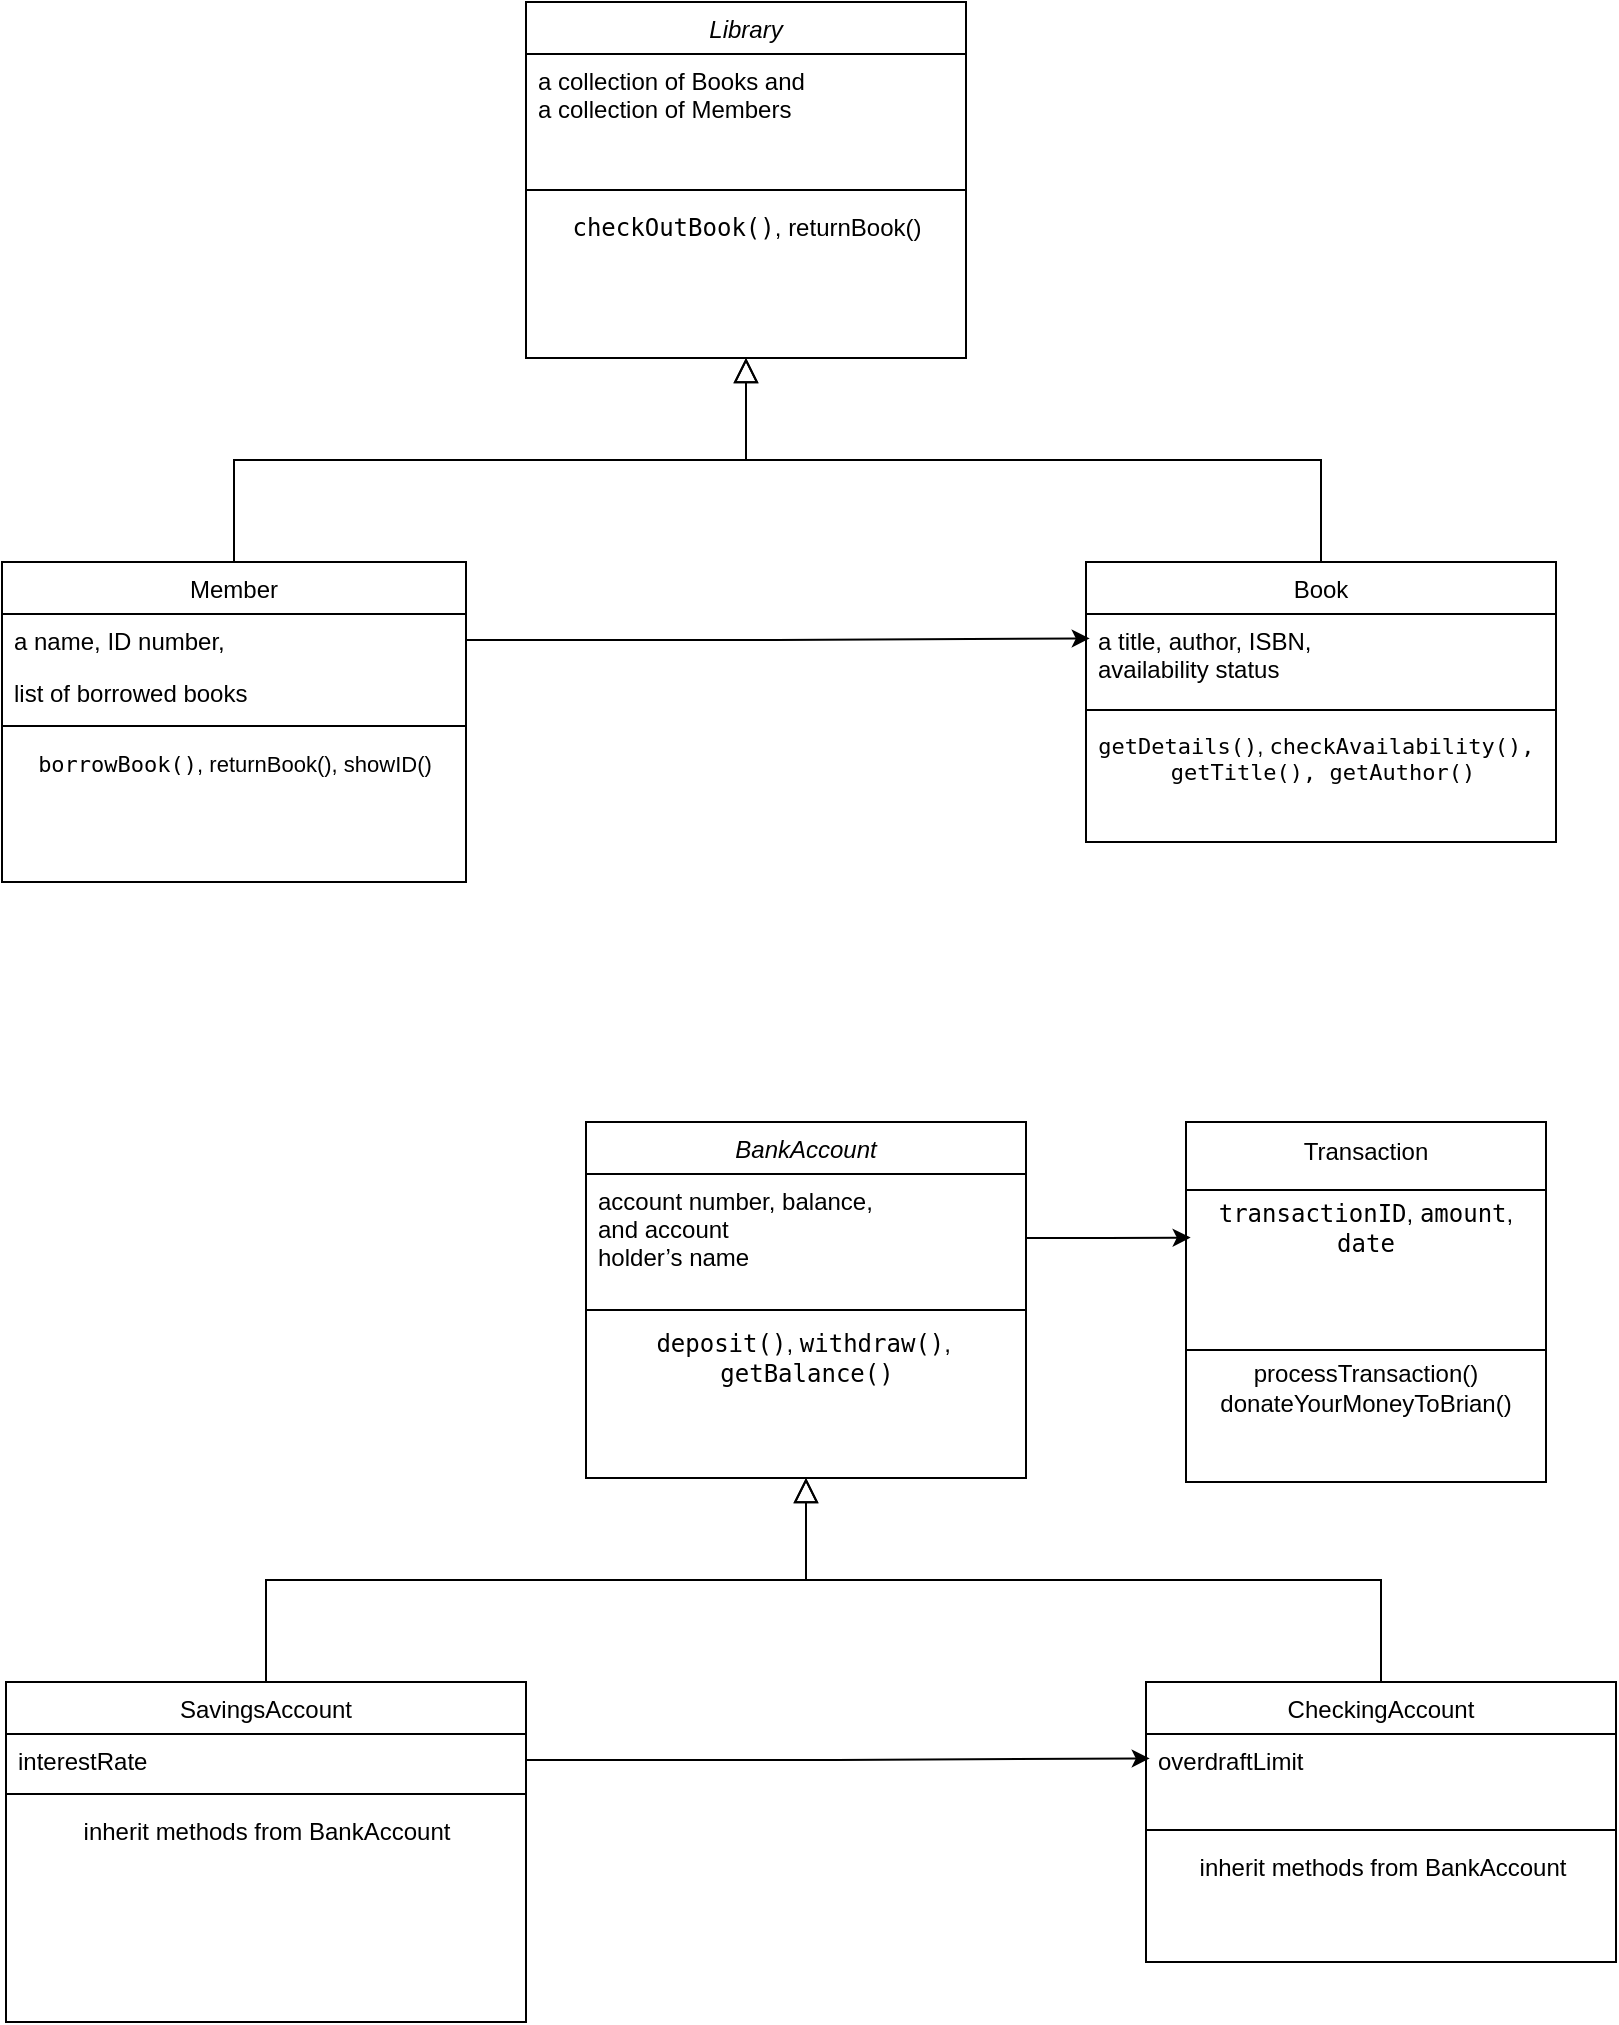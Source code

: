 <mxfile version="24.7.13">
  <diagram id="C5RBs43oDa-KdzZeNtuy" name="Page-1">
    <mxGraphModel dx="2120" dy="1420" grid="1" gridSize="10" guides="1" tooltips="1" connect="1" arrows="1" fold="1" page="1" pageScale="1" pageWidth="827" pageHeight="1169" math="0" shadow="0">
      <root>
        <mxCell id="WIyWlLk6GJQsqaUBKTNV-0" />
        <mxCell id="WIyWlLk6GJQsqaUBKTNV-1" parent="WIyWlLk6GJQsqaUBKTNV-0" />
        <mxCell id="zkfFHV4jXpPFQw0GAbJ--0" value="Library" style="swimlane;fontStyle=2;align=center;verticalAlign=top;childLayout=stackLayout;horizontal=1;startSize=26;horizontalStack=0;resizeParent=1;resizeLast=0;collapsible=1;marginBottom=0;rounded=0;shadow=0;strokeWidth=1;" parent="WIyWlLk6GJQsqaUBKTNV-1" vertex="1">
          <mxGeometry x="272" y="90" width="220" height="178" as="geometry">
            <mxRectangle x="230" y="140" width="160" height="26" as="alternateBounds" />
          </mxGeometry>
        </mxCell>
        <mxCell id="zkfFHV4jXpPFQw0GAbJ--2" value="a collection of Books and &#xa;a collection of Members" style="text;align=left;verticalAlign=top;spacingLeft=4;spacingRight=4;overflow=hidden;rotatable=0;points=[[0,0.5],[1,0.5]];portConstraint=eastwest;rounded=0;shadow=0;html=0;" parent="zkfFHV4jXpPFQw0GAbJ--0" vertex="1">
          <mxGeometry y="26" width="220" height="64" as="geometry" />
        </mxCell>
        <mxCell id="zkfFHV4jXpPFQw0GAbJ--4" value="" style="line;html=1;strokeWidth=1;align=left;verticalAlign=middle;spacingTop=-1;spacingLeft=3;spacingRight=3;rotatable=0;labelPosition=right;points=[];portConstraint=eastwest;" parent="zkfFHV4jXpPFQw0GAbJ--0" vertex="1">
          <mxGeometry y="90" width="220" height="8" as="geometry" />
        </mxCell>
        <mxCell id="3_w9u4RtWhGh4dt_HGQF-9" value="&lt;code&gt;checkOutBook()&lt;/code&gt;,&amp;nbsp;&lt;span style=&quot;background-color: initial;&quot;&gt;returnBook()&lt;/span&gt;" style="text;html=1;align=center;verticalAlign=middle;resizable=0;points=[];autosize=1;strokeColor=none;fillColor=none;" vertex="1" parent="zkfFHV4jXpPFQw0GAbJ--0">
          <mxGeometry y="98" width="220" height="30" as="geometry" />
        </mxCell>
        <mxCell id="zkfFHV4jXpPFQw0GAbJ--6" value="Member" style="swimlane;fontStyle=0;align=center;verticalAlign=top;childLayout=stackLayout;horizontal=1;startSize=26;horizontalStack=0;resizeParent=1;resizeLast=0;collapsible=1;marginBottom=0;rounded=0;shadow=0;strokeWidth=1;" parent="WIyWlLk6GJQsqaUBKTNV-1" vertex="1">
          <mxGeometry x="10" y="370" width="232" height="160" as="geometry">
            <mxRectangle x="130" y="380" width="160" height="26" as="alternateBounds" />
          </mxGeometry>
        </mxCell>
        <mxCell id="zkfFHV4jXpPFQw0GAbJ--7" value="a name, ID number," style="text;align=left;verticalAlign=top;spacingLeft=4;spacingRight=4;overflow=hidden;rotatable=0;points=[[0,0.5],[1,0.5]];portConstraint=eastwest;" parent="zkfFHV4jXpPFQw0GAbJ--6" vertex="1">
          <mxGeometry y="26" width="232" height="26" as="geometry" />
        </mxCell>
        <mxCell id="zkfFHV4jXpPFQw0GAbJ--8" value="list of borrowed books" style="text;align=left;verticalAlign=top;spacingLeft=4;spacingRight=4;overflow=hidden;rotatable=0;points=[[0,0.5],[1,0.5]];portConstraint=eastwest;rounded=0;shadow=0;html=0;" parent="zkfFHV4jXpPFQw0GAbJ--6" vertex="1">
          <mxGeometry y="52" width="232" height="26" as="geometry" />
        </mxCell>
        <mxCell id="zkfFHV4jXpPFQw0GAbJ--9" value="" style="line;html=1;strokeWidth=1;align=left;verticalAlign=middle;spacingTop=-1;spacingLeft=3;spacingRight=3;rotatable=0;labelPosition=right;points=[];portConstraint=eastwest;" parent="zkfFHV4jXpPFQw0GAbJ--6" vertex="1">
          <mxGeometry y="78" width="232" height="8" as="geometry" />
        </mxCell>
        <mxCell id="3_w9u4RtWhGh4dt_HGQF-8" value="&lt;font style=&quot;font-size: 11px;&quot;&gt;&lt;code style=&quot;&quot;&gt;borrowBook()&lt;/code&gt;,&amp;nbsp;&lt;/font&gt;&lt;span style=&quot;font-size: 11px; background-color: initial;&quot;&gt;returnBook(),&amp;nbsp;&lt;/span&gt;&lt;span style=&quot;font-size: 11px; background-color: initial;&quot;&gt;showID()&lt;/span&gt;" style="text;html=1;align=center;verticalAlign=middle;resizable=0;points=[];autosize=1;strokeColor=none;fillColor=none;" vertex="1" parent="zkfFHV4jXpPFQw0GAbJ--6">
          <mxGeometry y="86" width="232" height="30" as="geometry" />
        </mxCell>
        <mxCell id="zkfFHV4jXpPFQw0GAbJ--12" value="" style="endArrow=block;endSize=10;endFill=0;shadow=0;strokeWidth=1;rounded=0;curved=0;edgeStyle=elbowEdgeStyle;elbow=vertical;" parent="WIyWlLk6GJQsqaUBKTNV-1" source="zkfFHV4jXpPFQw0GAbJ--6" target="zkfFHV4jXpPFQw0GAbJ--0" edge="1">
          <mxGeometry width="160" relative="1" as="geometry">
            <mxPoint x="252" y="213" as="sourcePoint" />
            <mxPoint x="252" y="213" as="targetPoint" />
          </mxGeometry>
        </mxCell>
        <mxCell id="zkfFHV4jXpPFQw0GAbJ--13" value="Book" style="swimlane;fontStyle=0;align=center;verticalAlign=top;childLayout=stackLayout;horizontal=1;startSize=26;horizontalStack=0;resizeParent=1;resizeLast=0;collapsible=1;marginBottom=0;rounded=0;shadow=0;strokeWidth=1;" parent="WIyWlLk6GJQsqaUBKTNV-1" vertex="1">
          <mxGeometry x="552" y="370" width="235" height="140" as="geometry">
            <mxRectangle x="340" y="380" width="170" height="26" as="alternateBounds" />
          </mxGeometry>
        </mxCell>
        <mxCell id="zkfFHV4jXpPFQw0GAbJ--14" value="a title, author, ISBN, &#xa;availability status&#xa;" style="text;align=left;verticalAlign=top;spacingLeft=4;spacingRight=4;overflow=hidden;rotatable=0;points=[[0,0.5],[1,0.5]];portConstraint=eastwest;" parent="zkfFHV4jXpPFQw0GAbJ--13" vertex="1">
          <mxGeometry y="26" width="235" height="44" as="geometry" />
        </mxCell>
        <mxCell id="zkfFHV4jXpPFQw0GAbJ--15" value="" style="line;html=1;strokeWidth=1;align=left;verticalAlign=middle;spacingTop=-1;spacingLeft=3;spacingRight=3;rotatable=0;labelPosition=right;points=[];portConstraint=eastwest;" parent="zkfFHV4jXpPFQw0GAbJ--13" vertex="1">
          <mxGeometry y="70" width="235" height="8" as="geometry" />
        </mxCell>
        <mxCell id="3_w9u4RtWhGh4dt_HGQF-7" value="&lt;font style=&quot;font-size: 11px;&quot;&gt;&lt;code style=&quot;&quot;&gt;getDetails()&lt;/code&gt;,&amp;nbsp;&lt;code style=&quot;&quot;&gt;checkAvailability(),&amp;nbsp;&lt;/code&gt;&lt;/font&gt;&lt;div style=&quot;font-size: 11px;&quot;&gt;&lt;code style=&quot;&quot;&gt;&lt;font style=&quot;font-size: 11px;&quot;&gt;getTitle(), getAuthor()&lt;/font&gt;&lt;/code&gt;&lt;/div&gt;" style="text;html=1;align=center;verticalAlign=middle;resizable=0;points=[];autosize=1;strokeColor=none;fillColor=none;" vertex="1" parent="zkfFHV4jXpPFQw0GAbJ--13">
          <mxGeometry y="78" width="235" height="40" as="geometry" />
        </mxCell>
        <mxCell id="zkfFHV4jXpPFQw0GAbJ--16" value="" style="endArrow=block;endSize=10;endFill=0;shadow=0;strokeWidth=1;rounded=0;curved=0;edgeStyle=elbowEdgeStyle;elbow=vertical;" parent="WIyWlLk6GJQsqaUBKTNV-1" source="zkfFHV4jXpPFQw0GAbJ--13" target="zkfFHV4jXpPFQw0GAbJ--0" edge="1">
          <mxGeometry width="160" relative="1" as="geometry">
            <mxPoint x="262" y="383" as="sourcePoint" />
            <mxPoint x="362" y="281" as="targetPoint" />
          </mxGeometry>
        </mxCell>
        <mxCell id="3_w9u4RtWhGh4dt_HGQF-12" style="edgeStyle=orthogonalEdgeStyle;rounded=0;orthogonalLoop=1;jettySize=auto;html=1;entryX=0.008;entryY=0.277;entryDx=0;entryDy=0;entryPerimeter=0;" edge="1" parent="WIyWlLk6GJQsqaUBKTNV-1" source="zkfFHV4jXpPFQw0GAbJ--7" target="zkfFHV4jXpPFQw0GAbJ--14">
          <mxGeometry relative="1" as="geometry" />
        </mxCell>
        <mxCell id="3_w9u4RtWhGh4dt_HGQF-23" value="BankAccount" style="swimlane;fontStyle=2;align=center;verticalAlign=top;childLayout=stackLayout;horizontal=1;startSize=26;horizontalStack=0;resizeParent=1;resizeLast=0;collapsible=1;marginBottom=0;rounded=0;shadow=0;strokeWidth=1;" vertex="1" parent="WIyWlLk6GJQsqaUBKTNV-1">
          <mxGeometry x="302" y="650" width="220" height="178" as="geometry">
            <mxRectangle x="250" y="640" width="160" height="26" as="alternateBounds" />
          </mxGeometry>
        </mxCell>
        <mxCell id="3_w9u4RtWhGh4dt_HGQF-24" value="account number, balance, &#xa;and account&#xa;holder’s name" style="text;align=left;verticalAlign=top;spacingLeft=4;spacingRight=4;overflow=hidden;rotatable=0;points=[[0,0.5],[1,0.5]];portConstraint=eastwest;rounded=0;shadow=0;html=0;" vertex="1" parent="3_w9u4RtWhGh4dt_HGQF-23">
          <mxGeometry y="26" width="220" height="64" as="geometry" />
        </mxCell>
        <mxCell id="3_w9u4RtWhGh4dt_HGQF-25" value="" style="line;html=1;strokeWidth=1;align=left;verticalAlign=middle;spacingTop=-1;spacingLeft=3;spacingRight=3;rotatable=0;labelPosition=right;points=[];portConstraint=eastwest;" vertex="1" parent="3_w9u4RtWhGh4dt_HGQF-23">
          <mxGeometry y="90" width="220" height="8" as="geometry" />
        </mxCell>
        <mxCell id="3_w9u4RtWhGh4dt_HGQF-26" value="&lt;code&gt;deposit()&lt;/code&gt;, &lt;code&gt;withdraw()&lt;/code&gt;,&amp;nbsp;&lt;div&gt;&lt;code&gt;getBalance()&lt;/code&gt;&lt;br&gt;&lt;/div&gt;" style="text;html=1;align=center;verticalAlign=middle;resizable=0;points=[];autosize=1;strokeColor=none;fillColor=none;" vertex="1" parent="3_w9u4RtWhGh4dt_HGQF-23">
          <mxGeometry y="98" width="220" height="40" as="geometry" />
        </mxCell>
        <mxCell id="3_w9u4RtWhGh4dt_HGQF-27" value="SavingsAccount" style="swimlane;fontStyle=0;align=center;verticalAlign=top;childLayout=stackLayout;horizontal=1;startSize=26;horizontalStack=0;resizeParent=1;resizeLast=0;collapsible=1;marginBottom=0;rounded=0;shadow=0;strokeWidth=1;" vertex="1" parent="WIyWlLk6GJQsqaUBKTNV-1">
          <mxGeometry x="12" y="930" width="260" height="170" as="geometry">
            <mxRectangle x="130" y="380" width="160" height="26" as="alternateBounds" />
          </mxGeometry>
        </mxCell>
        <mxCell id="3_w9u4RtWhGh4dt_HGQF-28" value="interestRate" style="text;align=left;verticalAlign=top;spacingLeft=4;spacingRight=4;overflow=hidden;rotatable=0;points=[[0,0.5],[1,0.5]];portConstraint=eastwest;" vertex="1" parent="3_w9u4RtWhGh4dt_HGQF-27">
          <mxGeometry y="26" width="260" height="26" as="geometry" />
        </mxCell>
        <mxCell id="3_w9u4RtWhGh4dt_HGQF-30" value="" style="line;html=1;strokeWidth=1;align=left;verticalAlign=middle;spacingTop=-1;spacingLeft=3;spacingRight=3;rotatable=0;labelPosition=right;points=[];portConstraint=eastwest;" vertex="1" parent="3_w9u4RtWhGh4dt_HGQF-27">
          <mxGeometry y="52" width="260" height="8" as="geometry" />
        </mxCell>
        <mxCell id="3_w9u4RtWhGh4dt_HGQF-31" value="inherit methods from BankAccount" style="text;html=1;align=center;verticalAlign=middle;resizable=0;points=[];autosize=1;strokeColor=none;fillColor=none;" vertex="1" parent="3_w9u4RtWhGh4dt_HGQF-27">
          <mxGeometry y="60" width="260" height="30" as="geometry" />
        </mxCell>
        <mxCell id="3_w9u4RtWhGh4dt_HGQF-32" value="" style="endArrow=block;endSize=10;endFill=0;shadow=0;strokeWidth=1;rounded=0;curved=0;edgeStyle=elbowEdgeStyle;elbow=vertical;" edge="1" parent="WIyWlLk6GJQsqaUBKTNV-1" source="3_w9u4RtWhGh4dt_HGQF-27" target="3_w9u4RtWhGh4dt_HGQF-23">
          <mxGeometry width="160" relative="1" as="geometry">
            <mxPoint x="282" y="773" as="sourcePoint" />
            <mxPoint x="282" y="773" as="targetPoint" />
          </mxGeometry>
        </mxCell>
        <mxCell id="3_w9u4RtWhGh4dt_HGQF-33" value="CheckingAccount" style="swimlane;fontStyle=0;align=center;verticalAlign=top;childLayout=stackLayout;horizontal=1;startSize=26;horizontalStack=0;resizeParent=1;resizeLast=0;collapsible=1;marginBottom=0;rounded=0;shadow=0;strokeWidth=1;" vertex="1" parent="WIyWlLk6GJQsqaUBKTNV-1">
          <mxGeometry x="582" y="930" width="235" height="140" as="geometry">
            <mxRectangle x="340" y="380" width="170" height="26" as="alternateBounds" />
          </mxGeometry>
        </mxCell>
        <mxCell id="3_w9u4RtWhGh4dt_HGQF-34" value="overdraftLimit&#xa;" style="text;align=left;verticalAlign=top;spacingLeft=4;spacingRight=4;overflow=hidden;rotatable=0;points=[[0,0.5],[1,0.5]];portConstraint=eastwest;" vertex="1" parent="3_w9u4RtWhGh4dt_HGQF-33">
          <mxGeometry y="26" width="235" height="44" as="geometry" />
        </mxCell>
        <mxCell id="3_w9u4RtWhGh4dt_HGQF-35" value="" style="line;html=1;strokeWidth=1;align=left;verticalAlign=middle;spacingTop=-1;spacingLeft=3;spacingRight=3;rotatable=0;labelPosition=right;points=[];portConstraint=eastwest;" vertex="1" parent="3_w9u4RtWhGh4dt_HGQF-33">
          <mxGeometry y="70" width="235" height="8" as="geometry" />
        </mxCell>
        <mxCell id="3_w9u4RtWhGh4dt_HGQF-36" value="inherit methods from BankAccount" style="text;html=1;align=center;verticalAlign=middle;resizable=0;points=[];autosize=1;strokeColor=none;fillColor=none;" vertex="1" parent="3_w9u4RtWhGh4dt_HGQF-33">
          <mxGeometry y="78" width="235" height="30" as="geometry" />
        </mxCell>
        <mxCell id="3_w9u4RtWhGh4dt_HGQF-37" value="" style="endArrow=block;endSize=10;endFill=0;shadow=0;strokeWidth=1;rounded=0;curved=0;edgeStyle=elbowEdgeStyle;elbow=vertical;" edge="1" parent="WIyWlLk6GJQsqaUBKTNV-1" source="3_w9u4RtWhGh4dt_HGQF-33" target="3_w9u4RtWhGh4dt_HGQF-23">
          <mxGeometry width="160" relative="1" as="geometry">
            <mxPoint x="292" y="943" as="sourcePoint" />
            <mxPoint x="392" y="841" as="targetPoint" />
          </mxGeometry>
        </mxCell>
        <mxCell id="3_w9u4RtWhGh4dt_HGQF-38" style="edgeStyle=orthogonalEdgeStyle;rounded=0;orthogonalLoop=1;jettySize=auto;html=1;entryX=0.008;entryY=0.277;entryDx=0;entryDy=0;entryPerimeter=0;" edge="1" parent="WIyWlLk6GJQsqaUBKTNV-1" source="3_w9u4RtWhGh4dt_HGQF-28" target="3_w9u4RtWhGh4dt_HGQF-34">
          <mxGeometry relative="1" as="geometry" />
        </mxCell>
        <mxCell id="3_w9u4RtWhGh4dt_HGQF-39" value="" style="whiteSpace=wrap;html=1;aspect=fixed;fillColor=none;" vertex="1" parent="WIyWlLk6GJQsqaUBKTNV-1">
          <mxGeometry x="602" y="650" width="180" height="180" as="geometry" />
        </mxCell>
        <mxCell id="3_w9u4RtWhGh4dt_HGQF-40" style="edgeStyle=orthogonalEdgeStyle;rounded=0;orthogonalLoop=1;jettySize=auto;html=1;entryX=0.013;entryY=0.321;entryDx=0;entryDy=0;entryPerimeter=0;" edge="1" parent="WIyWlLk6GJQsqaUBKTNV-1" source="3_w9u4RtWhGh4dt_HGQF-24" target="3_w9u4RtWhGh4dt_HGQF-39">
          <mxGeometry relative="1" as="geometry" />
        </mxCell>
        <mxCell id="3_w9u4RtWhGh4dt_HGQF-41" value="Transaction" style="text;html=1;align=center;verticalAlign=middle;whiteSpace=wrap;rounded=0;" vertex="1" parent="WIyWlLk6GJQsqaUBKTNV-1">
          <mxGeometry x="662" y="650" width="60" height="30" as="geometry" />
        </mxCell>
        <mxCell id="3_w9u4RtWhGh4dt_HGQF-44" value="" style="line;html=1;strokeWidth=1;align=left;verticalAlign=middle;spacingTop=-1;spacingLeft=3;spacingRight=3;rotatable=0;labelPosition=right;points=[];portConstraint=eastwest;" vertex="1" parent="WIyWlLk6GJQsqaUBKTNV-1">
          <mxGeometry x="602" y="680" width="180" height="8" as="geometry" />
        </mxCell>
        <mxCell id="3_w9u4RtWhGh4dt_HGQF-45" value="" style="line;html=1;strokeWidth=1;align=left;verticalAlign=middle;spacingTop=-1;spacingLeft=3;spacingRight=3;rotatable=0;labelPosition=right;points=[];portConstraint=eastwest;" vertex="1" parent="WIyWlLk6GJQsqaUBKTNV-1">
          <mxGeometry x="602" y="760" width="180" height="8" as="geometry" />
        </mxCell>
        <mxCell id="3_w9u4RtWhGh4dt_HGQF-46" value="&lt;code&gt;transactionID&lt;/code&gt;, &lt;code&gt;amount&lt;/code&gt;, &lt;code&gt;date&lt;/code&gt;" style="text;html=1;align=center;verticalAlign=middle;whiteSpace=wrap;rounded=0;" vertex="1" parent="WIyWlLk6GJQsqaUBKTNV-1">
          <mxGeometry x="602" y="688" width="180" height="30" as="geometry" />
        </mxCell>
        <mxCell id="3_w9u4RtWhGh4dt_HGQF-47" value="processTransaction()&lt;br&gt;&lt;div&gt;donateYourMoneyToBrian()&lt;/div&gt;" style="text;html=1;align=center;verticalAlign=middle;whiteSpace=wrap;rounded=0;" vertex="1" parent="WIyWlLk6GJQsqaUBKTNV-1">
          <mxGeometry x="602" y="768" width="180" height="30" as="geometry" />
        </mxCell>
      </root>
    </mxGraphModel>
  </diagram>
</mxfile>
